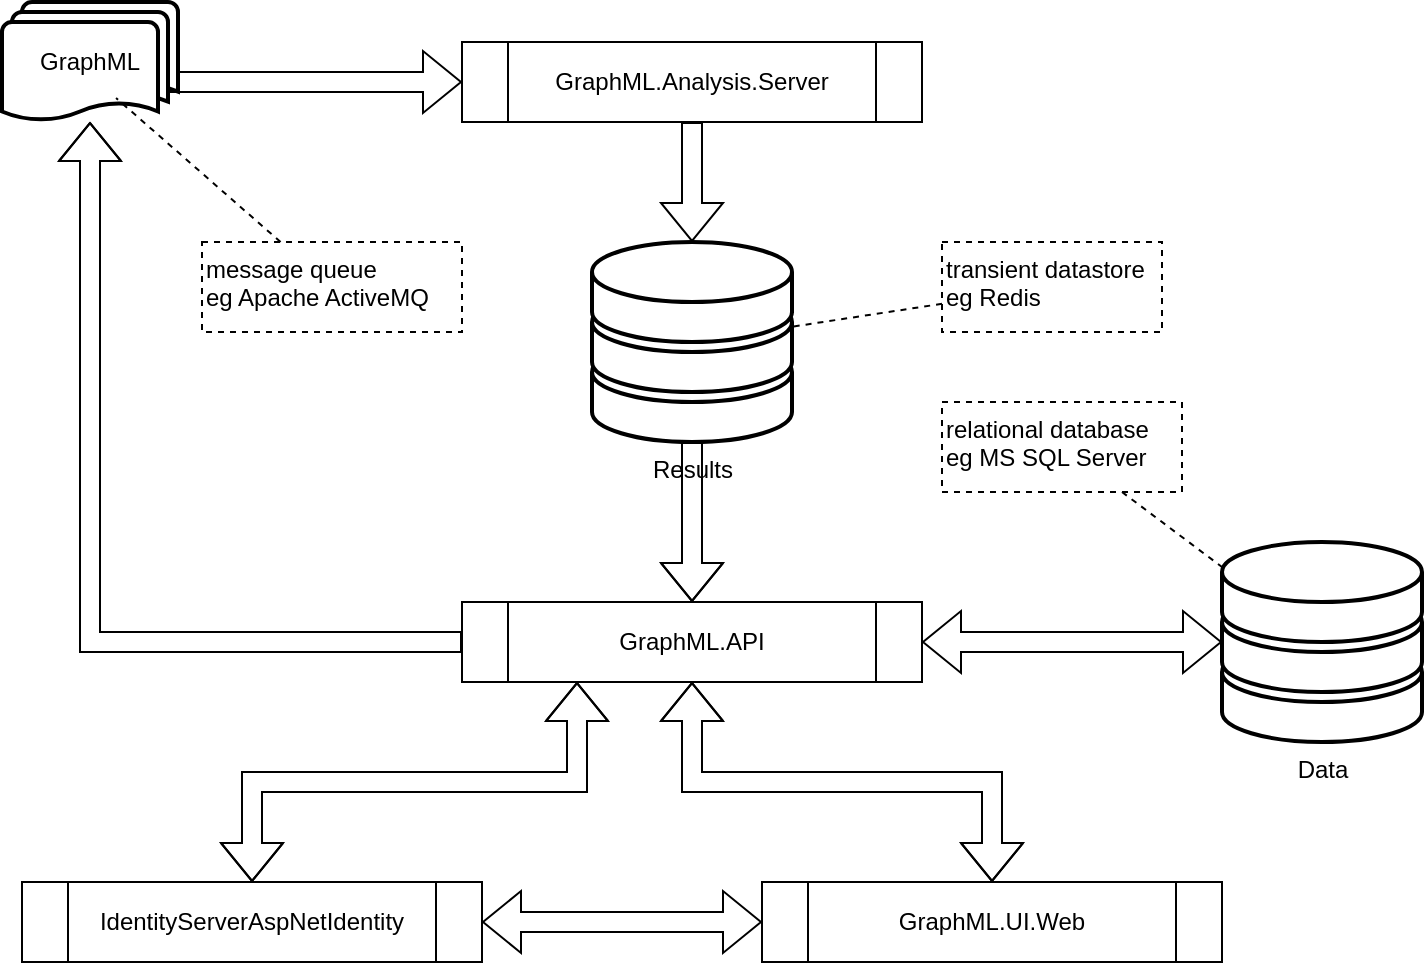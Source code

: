 <mxfile version="13.9.9" type="device" pages="3"><diagram name="Architecture" id="74b105a0-9070-1c63-61bc-23e55f88626e"><mxGraphModel dx="1086" dy="806" grid="1" gridSize="10" guides="1" tooltips="1" connect="1" arrows="1" fold="1" page="1" pageScale="1.5" pageWidth="1169" pageHeight="826" background="none" math="0" shadow="0"><root><mxCell id="0" style=";html=1;"/><mxCell id="1" style=";html=1;" parent="0"/><mxCell id="4cw4bWeLbA19jvqWl-sm-12" style="edgeStyle=orthogonalEdgeStyle;shape=flexArrow;rounded=0;orthogonalLoop=1;jettySize=auto;html=1;fontColor=#000000;" parent="1" source="4cw4bWeLbA19jvqWl-sm-1" target="4cw4bWeLbA19jvqWl-sm-4" edge="1"><mxGeometry relative="1" as="geometry"/></mxCell><mxCell id="4cw4bWeLbA19jvqWl-sm-1" value="GraphML.Analysis.Server" style="shape=process;whiteSpace=wrap;html=1;backgroundOutline=1;" parent="1" vertex="1"><mxGeometry x="310" y="130" width="230" height="40" as="geometry"/></mxCell><mxCell id="4cw4bWeLbA19jvqWl-sm-3" style="edgeStyle=orthogonalEdgeStyle;rounded=0;orthogonalLoop=1;jettySize=auto;html=1;entryX=0;entryY=0.5;entryDx=0;entryDy=0;shape=flexArrow;exitX=0.761;exitY=0.667;exitDx=0;exitDy=0;exitPerimeter=0;" parent="1" source="4cw4bWeLbA19jvqWl-sm-9" target="4cw4bWeLbA19jvqWl-sm-1" edge="1"><mxGeometry relative="1" as="geometry"><mxPoint x="180" y="190" as="sourcePoint"/></mxGeometry></mxCell><mxCell id="4cw4bWeLbA19jvqWl-sm-20" style="edgeStyle=orthogonalEdgeStyle;shape=flexArrow;rounded=0;orthogonalLoop=1;jettySize=auto;html=1;startArrow=none;startFill=0;fontColor=#000000;" parent="1" source="4cw4bWeLbA19jvqWl-sm-4" target="4cw4bWeLbA19jvqWl-sm-16" edge="1"><mxGeometry relative="1" as="geometry"><Array as="points"><mxPoint x="740" y="260"/><mxPoint x="415" y="260"/></Array></mxGeometry></mxCell><mxCell id="4cw4bWeLbA19jvqWl-sm-4" value="Results" style="fontColor=#000000;verticalAlign=top;verticalLabelPosition=bottom;labelPosition=center;align=center;html=1;outlineConnect=0;fillColor=#ffffff;strokeColor=#000000;gradientColor=none;gradientDirection=north;strokeWidth=2;shape=mxgraph.networks.storage;" parent="1" vertex="1"><mxGeometry x="375" y="230" width="100" height="100" as="geometry"/></mxCell><mxCell id="4cw4bWeLbA19jvqWl-sm-9" value="GraphML" style="strokeWidth=2;html=1;shape=mxgraph.flowchart.multi-document;whiteSpace=wrap;fillColor=#ffffff;" parent="1" vertex="1"><mxGeometry x="80" y="110" width="88" height="60" as="geometry"/></mxCell><mxCell id="4cw4bWeLbA19jvqWl-sm-13" value="Data" style="fontColor=#000000;verticalAlign=top;verticalLabelPosition=bottom;labelPosition=center;align=center;html=1;outlineConnect=0;fillColor=#ffffff;strokeColor=#000000;gradientColor=none;gradientDirection=north;strokeWidth=2;shape=mxgraph.networks.storage;" parent="1" vertex="1"><mxGeometry x="690" y="380" width="100" height="100" as="geometry"/></mxCell><mxCell id="4cw4bWeLbA19jvqWl-sm-17" style="edgeStyle=orthogonalEdgeStyle;shape=flexArrow;rounded=0;orthogonalLoop=1;jettySize=auto;html=1;fontColor=#000000;startArrow=block;" parent="1" source="4cw4bWeLbA19jvqWl-sm-15" target="4cw4bWeLbA19jvqWl-sm-16" edge="1"><mxGeometry relative="1" as="geometry"/></mxCell><mxCell id="4cw4bWeLbA19jvqWl-sm-15" value="GraphML.UI.Web" style="shape=process;whiteSpace=wrap;html=1;backgroundOutline=1;" parent="1" vertex="1"><mxGeometry x="460" y="550" width="230" height="40" as="geometry"/></mxCell><mxCell id="4cw4bWeLbA19jvqWl-sm-18" style="edgeStyle=orthogonalEdgeStyle;shape=flexArrow;rounded=0;orthogonalLoop=1;jettySize=auto;html=1;fontColor=#000000;startArrow=block;" parent="1" source="4cw4bWeLbA19jvqWl-sm-16" target="4cw4bWeLbA19jvqWl-sm-13" edge="1"><mxGeometry relative="1" as="geometry"/></mxCell><mxCell id="4cw4bWeLbA19jvqWl-sm-19" style="edgeStyle=orthogonalEdgeStyle;shape=flexArrow;rounded=0;orthogonalLoop=1;jettySize=auto;html=1;startArrow=none;fontColor=#000000;startFill=0;" parent="1" source="4cw4bWeLbA19jvqWl-sm-16" target="4cw4bWeLbA19jvqWl-sm-9" edge="1"><mxGeometry relative="1" as="geometry"/></mxCell><mxCell id="4cw4bWeLbA19jvqWl-sm-16" value="GraphML.API" style="shape=process;whiteSpace=wrap;html=1;backgroundOutline=1;" parent="1" vertex="1"><mxGeometry x="310" y="410" width="230" height="40" as="geometry"/></mxCell><mxCell id="4cw4bWeLbA19jvqWl-sm-22" style="rounded=0;orthogonalLoop=1;jettySize=auto;html=1;startArrow=none;startFill=0;fontColor=#000000;endArrow=none;endFill=0;dashed=1;" parent="1" source="4cw4bWeLbA19jvqWl-sm-21" target="4cw4bWeLbA19jvqWl-sm-4" edge="1"><mxGeometry relative="1" as="geometry"/></mxCell><mxCell id="4cw4bWeLbA19jvqWl-sm-21" value="transient datastore&lt;br&gt;eg&amp;nbsp;Redis" style="text;html=1;strokeColor=#000000;fillColor=none;align=left;verticalAlign=top;whiteSpace=wrap;rounded=0;fontColor=#000000;dashed=1;" parent="1" vertex="1"><mxGeometry x="550" y="230" width="110" height="45" as="geometry"/></mxCell><mxCell id="4cw4bWeLbA19jvqWl-sm-24" style="edgeStyle=none;rounded=0;orthogonalLoop=1;jettySize=auto;html=1;dashed=1;startArrow=none;startFill=0;endArrow=none;endFill=0;fontColor=#000000;" parent="1" source="4cw4bWeLbA19jvqWl-sm-23" target="4cw4bWeLbA19jvqWl-sm-13" edge="1"><mxGeometry relative="1" as="geometry"/></mxCell><mxCell id="4cw4bWeLbA19jvqWl-sm-23" value="relational database&lt;br&gt;eg MS SQL Server" style="text;html=1;strokeColor=#000000;fillColor=none;align=left;verticalAlign=top;whiteSpace=wrap;rounded=0;fontColor=#000000;dashed=1;" parent="1" vertex="1"><mxGeometry x="550" y="310" width="120" height="45" as="geometry"/></mxCell><mxCell id="4cw4bWeLbA19jvqWl-sm-26" style="edgeStyle=none;rounded=0;orthogonalLoop=1;jettySize=auto;html=1;entryX=0.648;entryY=0.8;entryDx=0;entryDy=0;entryPerimeter=0;dashed=1;startArrow=none;startFill=0;endArrow=none;endFill=0;fontColor=#000000;" parent="1" source="4cw4bWeLbA19jvqWl-sm-25" target="4cw4bWeLbA19jvqWl-sm-9" edge="1"><mxGeometry relative="1" as="geometry"/></mxCell><mxCell id="4cw4bWeLbA19jvqWl-sm-25" value="message queue&lt;br&gt;eg Apache ActiveMQ" style="text;html=1;strokeColor=#000000;fillColor=none;align=left;verticalAlign=top;whiteSpace=wrap;rounded=0;fontColor=#000000;dashed=1;" parent="1" vertex="1"><mxGeometry x="180" y="230" width="130" height="45" as="geometry"/></mxCell><mxCell id="yD8GKJ-sssqf7ckWgwBc-1" value="IdentityServerAspNetIdentity" style="shape=process;whiteSpace=wrap;html=1;backgroundOutline=1;" vertex="1" parent="1"><mxGeometry x="90" y="550" width="230" height="40" as="geometry"/></mxCell><mxCell id="yD8GKJ-sssqf7ckWgwBc-2" style="edgeStyle=orthogonalEdgeStyle;shape=flexArrow;rounded=0;orthogonalLoop=1;jettySize=auto;html=1;fontColor=#000000;startArrow=block;exitX=0;exitY=0.5;exitDx=0;exitDy=0;entryX=1;entryY=0.5;entryDx=0;entryDy=0;" edge="1" parent="1" source="4cw4bWeLbA19jvqWl-sm-15" target="yD8GKJ-sssqf7ckWgwBc-1"><mxGeometry relative="1" as="geometry"><mxPoint x="510" y="680" as="sourcePoint"/><mxPoint x="400" y="580" as="targetPoint"/></mxGeometry></mxCell><mxCell id="yD8GKJ-sssqf7ckWgwBc-3" style="edgeStyle=orthogonalEdgeStyle;shape=flexArrow;rounded=0;orthogonalLoop=1;jettySize=auto;html=1;fontColor=#000000;startArrow=block;entryX=0.25;entryY=1;entryDx=0;entryDy=0;exitX=0.5;exitY=0;exitDx=0;exitDy=0;" edge="1" parent="1" source="yD8GKJ-sssqf7ckWgwBc-1" target="4cw4bWeLbA19jvqWl-sm-16"><mxGeometry relative="1" as="geometry"><mxPoint x="555" y="570" as="sourcePoint"/><mxPoint x="445" y="470" as="targetPoint"/></mxGeometry></mxCell></root></mxGraphModel></diagram><diagram id="RwCkiOeULj8BRdA0P-py" name="Analysis-Sequence"><mxGraphModel dx="1086" dy="806" grid="1" gridSize="10" guides="1" tooltips="1" connect="1" arrows="1" fold="1" page="1" pageScale="1" pageWidth="827" pageHeight="1169" math="0" shadow="0"><root><mxCell id="8qcQAuPLvSypkNXsTmN6-0"/><mxCell id="8qcQAuPLvSypkNXsTmN6-1" parent="8qcQAuPLvSypkNXsTmN6-0"/><mxCell id="OrHd0l-CeEnu5tMk-e-q-0" value="GraphML.API" style="shape=umlLifeline;perimeter=lifelinePerimeter;whiteSpace=wrap;html=1;container=1;collapsible=0;recursiveResize=0;outlineConnect=0;rounded=1;shadow=0;comic=0;labelBackgroundColor=none;strokeWidth=1;fontFamily=Verdana;fontSize=12;align=center;" parent="8qcQAuPLvSypkNXsTmN6-1" vertex="1"><mxGeometry x="240" y="80" width="100" height="610" as="geometry"/></mxCell><mxCell id="OrHd0l-CeEnu5tMk-e-q-1" value="" style="html=1;points=[];perimeter=orthogonalPerimeter;rounded=0;shadow=0;comic=0;labelBackgroundColor=none;strokeWidth=1;fontFamily=Verdana;fontSize=12;align=center;" parent="OrHd0l-CeEnu5tMk-e-q-0" vertex="1"><mxGeometry x="45" y="100" width="10" height="480" as="geometry"/></mxCell><mxCell id="OrHd0l-CeEnu5tMk-e-q-2" value="message queue&lt;br&gt;(Apache ActiveMQ)" style="shape=umlLifeline;perimeter=lifelinePerimeter;whiteSpace=wrap;html=1;container=1;collapsible=0;recursiveResize=0;outlineConnect=0;rounded=1;shadow=0;comic=0;labelBackgroundColor=none;strokeWidth=1;fontFamily=Verdana;fontSize=12;align=center;" parent="8qcQAuPLvSypkNXsTmN6-1" vertex="1"><mxGeometry x="510" y="80" width="120" height="580" as="geometry"/></mxCell><mxCell id="OrHd0l-CeEnu5tMk-e-q-3" value="" style="html=1;points=[];perimeter=orthogonalPerimeter;rounded=0;shadow=0;comic=0;labelBackgroundColor=none;strokeWidth=1;fontFamily=Verdana;fontSize=12;align=center;" parent="OrHd0l-CeEnu5tMk-e-q-2" vertex="1"><mxGeometry x="55" y="210" width="10" height="70" as="geometry"/></mxCell><mxCell id="OrHd0l-CeEnu5tMk-e-q-4" value="GraphML.Analysis.Server" style="shape=umlLifeline;perimeter=lifelinePerimeter;whiteSpace=wrap;html=1;container=1;collapsible=0;recursiveResize=0;outlineConnect=0;rounded=1;shadow=0;comic=0;labelBackgroundColor=none;strokeWidth=1;fontFamily=Verdana;fontSize=12;align=center;" parent="8qcQAuPLvSypkNXsTmN6-1" vertex="1"><mxGeometry x="667" y="80" width="160" height="580" as="geometry"/></mxCell><mxCell id="OrHd0l-CeEnu5tMk-e-q-10" value="" style="html=1;points=[];perimeter=orthogonalPerimeter;rounded=0;shadow=0;comic=0;labelBackgroundColor=none;strokeWidth=1;fontFamily=Verdana;fontSize=12;align=center;" parent="OrHd0l-CeEnu5tMk-e-q-4" vertex="1"><mxGeometry x="75" y="220" width="10" height="105" as="geometry"/></mxCell><mxCell id="OrHd0l-CeEnu5tMk-e-q-5" value="analysis module&lt;br&gt;(SNA et al)" style="shape=umlLifeline;perimeter=lifelinePerimeter;whiteSpace=wrap;html=1;container=1;collapsible=0;recursiveResize=0;outlineConnect=0;rounded=1;shadow=0;comic=0;labelBackgroundColor=none;strokeWidth=1;fontFamily=Verdana;fontSize=12;align=center;" parent="8qcQAuPLvSypkNXsTmN6-1" vertex="1"><mxGeometry x="870" y="80" width="115" height="580" as="geometry"/></mxCell><mxCell id="OrHd0l-CeEnu5tMk-e-q-17" value="" style="html=1;points=[];perimeter=orthogonalPerimeter;rounded=0;shadow=0;comic=0;labelBackgroundColor=none;strokeColor=#000000;strokeWidth=1;fillColor=#FFFFFF;fontFamily=Verdana;fontSize=12;fontColor=#000000;align=center;" parent="OrHd0l-CeEnu5tMk-e-q-5" vertex="1"><mxGeometry x="52.5" y="300" width="10" height="130" as="geometry"/></mxCell><mxCell id="OrHd0l-CeEnu5tMk-e-q-6" value="datastore&lt;br&gt;(MS SQl Server)" style="shape=umlLifeline;perimeter=lifelinePerimeter;whiteSpace=wrap;html=1;container=1;collapsible=0;recursiveResize=0;outlineConnect=0;rounded=1;shadow=0;comic=0;labelBackgroundColor=none;strokeWidth=1;fontFamily=Verdana;fontSize=12;align=center;" parent="8qcQAuPLvSypkNXsTmN6-1" vertex="1"><mxGeometry x="360" y="80" width="130" height="580" as="geometry"/></mxCell><mxCell id="OrHd0l-CeEnu5tMk-e-q-37" value="" style="html=1;points=[];perimeter=orthogonalPerimeter;rounded=0;shadow=0;comic=0;labelBackgroundColor=none;strokeWidth=1;fontFamily=Verdana;fontSize=12;align=center;" parent="OrHd0l-CeEnu5tMk-e-q-6" vertex="1"><mxGeometry x="60" y="110" width="10" height="60" as="geometry"/></mxCell><mxCell id="OrHd0l-CeEnu5tMk-e-q-46" value="" style="html=1;points=[];perimeter=orthogonalPerimeter;rounded=0;shadow=0;comic=0;labelBackgroundColor=none;strokeWidth=1;fontFamily=Verdana;fontSize=12;align=center;" parent="OrHd0l-CeEnu5tMk-e-q-6" vertex="1"><mxGeometry x="60" y="335" width="10" height="65" as="geometry"/></mxCell><mxCell id="OrHd0l-CeEnu5tMk-e-q-8" value="GraphML.UI.Web" style="shape=umlLifeline;perimeter=lifelinePerimeter;whiteSpace=wrap;html=1;container=1;collapsible=0;recursiveResize=0;outlineConnect=0;rounded=1;shadow=0;comic=0;labelBackgroundColor=none;strokeWidth=1;fontFamily=Verdana;fontSize=12;align=center;" parent="8qcQAuPLvSypkNXsTmN6-1" vertex="1"><mxGeometry x="80" y="80" width="130" height="610" as="geometry"/></mxCell><mxCell id="OrHd0l-CeEnu5tMk-e-q-9" value="" style="html=1;points=[];perimeter=orthogonalPerimeter;rounded=0;shadow=0;comic=0;labelBackgroundColor=none;strokeWidth=1;fontFamily=Verdana;fontSize=12;align=center;" parent="OrHd0l-CeEnu5tMk-e-q-8" vertex="1"><mxGeometry x="60" y="100" width="10" height="480" as="geometry"/></mxCell><mxCell id="OrHd0l-CeEnu5tMk-e-q-11" value="" style="html=1;verticalAlign=bottom;endArrow=block;labelBackgroundColor=none;fontFamily=Verdana;fontSize=12;edgeStyle=elbowEdgeStyle;elbow=vertical;" parent="8qcQAuPLvSypkNXsTmN6-1" source="OrHd0l-CeEnu5tMk-e-q-3" target="OrHd0l-CeEnu5tMk-e-q-10" edge="1"><mxGeometry relative="1" as="geometry"><mxPoint x="630" y="220" as="sourcePoint"/><Array as="points"><mxPoint x="670" y="353"/><mxPoint x="700" y="340"/><mxPoint x="660" y="330"/><mxPoint x="650" y="310"/><mxPoint x="660" y="290"/><mxPoint x="580" y="220"/></Array></mxGeometry></mxCell><mxCell id="OrHd0l-CeEnu5tMk-e-q-56" value="retrieve job" style="edgeLabel;html=1;align=center;verticalAlign=middle;resizable=0;points=[];" parent="OrHd0l-CeEnu5tMk-e-q-11" vertex="1" connectable="0"><mxGeometry x="0.517" relative="1" as="geometry"><mxPoint x="-34.67" y="-13" as="offset"/></mxGeometry></mxCell><mxCell id="OrHd0l-CeEnu5tMk-e-q-18" value="" style="html=1;verticalAlign=bottom;endArrow=block;entryX=0;entryY=0;labelBackgroundColor=none;fontFamily=Verdana;fontSize=12;exitX=1.05;exitY=0.778;exitDx=0;exitDy=0;exitPerimeter=0;" parent="8qcQAuPLvSypkNXsTmN6-1" source="OrHd0l-CeEnu5tMk-e-q-10" target="OrHd0l-CeEnu5tMk-e-q-17" edge="1"><mxGeometry relative="1" as="geometry"><mxPoint x="790" y="450" as="sourcePoint"/><Array as="points"/></mxGeometry></mxCell><mxCell id="OrHd0l-CeEnu5tMk-e-q-57" value="run job" style="edgeLabel;html=1;align=center;verticalAlign=middle;resizable=0;points=[];" parent="OrHd0l-CeEnu5tMk-e-q-18" vertex="1" connectable="0"><mxGeometry x="0.363" y="-1" relative="1" as="geometry"><mxPoint x="-28.34" y="-11.54" as="offset"/></mxGeometry></mxCell><mxCell id="OrHd0l-CeEnu5tMk-e-q-23" value="" style="html=1;verticalAlign=bottom;endArrow=block;entryX=0;entryY=0;labelBackgroundColor=none;fontFamily=Verdana;fontSize=12;edgeStyle=elbowEdgeStyle;elbow=vertical;" parent="8qcQAuPLvSypkNXsTmN6-1" source="OrHd0l-CeEnu5tMk-e-q-9" target="OrHd0l-CeEnu5tMk-e-q-1" edge="1"><mxGeometry relative="1" as="geometry"><mxPoint x="220" y="190" as="sourcePoint"/></mxGeometry></mxCell><mxCell id="OrHd0l-CeEnu5tMk-e-q-51" value="submit job" style="edgeLabel;html=1;align=center;verticalAlign=middle;resizable=0;points=[];" parent="OrHd0l-CeEnu5tMk-e-q-23" vertex="1" connectable="0"><mxGeometry x="0.116" y="-1" relative="1" as="geometry"><mxPoint x="-12.83" y="-10.9" as="offset"/></mxGeometry></mxCell><mxCell id="OrHd0l-CeEnu5tMk-e-q-38" value="" style="html=1;verticalAlign=bottom;endArrow=block;labelBackgroundColor=none;fontFamily=Verdana;fontSize=12;edgeStyle=elbowEdgeStyle;elbow=vertical;entryX=0;entryY=0.063;entryDx=0;entryDy=0;entryPerimeter=0;" parent="8qcQAuPLvSypkNXsTmN6-1" source="OrHd0l-CeEnu5tMk-e-q-1" target="OrHd0l-CeEnu5tMk-e-q-37" edge="1"><mxGeometry relative="1" as="geometry"><mxPoint x="160" y="190.056" as="sourcePoint"/><mxPoint x="295" y="190.0" as="targetPoint"/></mxGeometry></mxCell><mxCell id="OrHd0l-CeEnu5tMk-e-q-52" value="get data" style="edgeLabel;html=1;align=center;verticalAlign=middle;resizable=0;points=[];" parent="OrHd0l-CeEnu5tMk-e-q-38" vertex="1" connectable="0"><mxGeometry x="-0.241" y="1" relative="1" as="geometry"><mxPoint x="17.41" y="-12.69" as="offset"/></mxGeometry></mxCell><mxCell id="OrHd0l-CeEnu5tMk-e-q-40" value="" style="html=1;verticalAlign=bottom;endArrow=block;labelBackgroundColor=none;fontFamily=Verdana;fontSize=12;" parent="8qcQAuPLvSypkNXsTmN6-1" source="OrHd0l-CeEnu5tMk-e-q-37" target="OrHd0l-CeEnu5tMk-e-q-1" edge="1"><mxGeometry relative="1" as="geometry"><mxPoint x="340.0" y="380.0" as="sourcePoint"/><mxPoint x="502.69" y="380.0" as="targetPoint"/><Array as="points"><mxPoint x="370" y="230"/></Array></mxGeometry></mxCell><mxCell id="OrHd0l-CeEnu5tMk-e-q-53" value="data" style="edgeLabel;html=1;align=center;verticalAlign=middle;resizable=0;points=[];" parent="OrHd0l-CeEnu5tMk-e-q-40" vertex="1" connectable="0"><mxGeometry x="0.009" relative="1" as="geometry"><mxPoint y="-10" as="offset"/></mxGeometry></mxCell><mxCell id="OrHd0l-CeEnu5tMk-e-q-42" value="" style="html=1;verticalAlign=bottom;endArrow=block;labelBackgroundColor=none;fontFamily=Verdana;fontSize=12;" parent="8qcQAuPLvSypkNXsTmN6-1" source="OrHd0l-CeEnu5tMk-e-q-1" target="OrHd0l-CeEnu5tMk-e-q-3" edge="1"><mxGeometry relative="1" as="geometry"><mxPoint x="295" y="260" as="sourcePoint"/><mxPoint x="569.5" y="260" as="targetPoint"/><Array as="points"><mxPoint x="340" y="290"/><mxPoint x="440" y="290"/></Array></mxGeometry></mxCell><mxCell id="OrHd0l-CeEnu5tMk-e-q-54" value="submit job" style="edgeLabel;html=1;align=center;verticalAlign=middle;resizable=0;points=[];" parent="OrHd0l-CeEnu5tMk-e-q-42" vertex="1" connectable="0"><mxGeometry x="-0.413" y="-1" relative="1" as="geometry"><mxPoint y="-11" as="offset"/></mxGeometry></mxCell><mxCell id="OrHd0l-CeEnu5tMk-e-q-43" value="" style="html=1;verticalAlign=bottom;endArrow=block;labelBackgroundColor=none;fontFamily=Verdana;fontSize=12;edgeStyle=elbowEdgeStyle;elbow=vertical;entryX=1.04;entryY=0.324;entryDx=0;entryDy=0;entryPerimeter=0;" parent="8qcQAuPLvSypkNXsTmN6-1" source="OrHd0l-CeEnu5tMk-e-q-10" target="OrHd0l-CeEnu5tMk-e-q-3" edge="1"><mxGeometry relative="1" as="geometry"><mxPoint x="585" y="320" as="sourcePoint"/><Array as="points"><mxPoint x="660" y="313"/><mxPoint x="660" y="320"/><mxPoint x="670" y="300"/><mxPoint x="590" y="230"/></Array><mxPoint x="765" y="320" as="targetPoint"/></mxGeometry></mxCell><mxCell id="OrHd0l-CeEnu5tMk-e-q-55" value="poll for job" style="edgeLabel;html=1;align=center;verticalAlign=middle;resizable=0;points=[];" parent="OrHd0l-CeEnu5tMk-e-q-43" vertex="1" connectable="0"><mxGeometry x="-0.117" y="-1" relative="1" as="geometry"><mxPoint x="-1.67" y="-12" as="offset"/></mxGeometry></mxCell><mxCell id="OrHd0l-CeEnu5tMk-e-q-44" value="result datastore&lt;br&gt;(Redis)" style="shape=umlLifeline;perimeter=lifelinePerimeter;whiteSpace=wrap;html=1;container=1;collapsible=0;recursiveResize=0;outlineConnect=0;rounded=1;shadow=0;comic=0;labelBackgroundColor=none;strokeWidth=1;fontFamily=Verdana;fontSize=12;align=center;" parent="8qcQAuPLvSypkNXsTmN6-1" vertex="1"><mxGeometry x="1020" y="80" width="115" height="580" as="geometry"/></mxCell><mxCell id="OrHd0l-CeEnu5tMk-e-q-45" value="" style="html=1;points=[];perimeter=orthogonalPerimeter;rounded=0;shadow=0;comic=0;labelBackgroundColor=none;strokeColor=#000000;strokeWidth=1;fillColor=#FFFFFF;fontFamily=Verdana;fontSize=12;fontColor=#000000;align=center;" parent="OrHd0l-CeEnu5tMk-e-q-44" vertex="1"><mxGeometry x="52.5" y="400" width="10" height="160" as="geometry"/></mxCell><mxCell id="OrHd0l-CeEnu5tMk-e-q-47" style="edgeStyle=orthogonalEdgeStyle;rounded=0;orthogonalLoop=1;jettySize=auto;html=1;" parent="8qcQAuPLvSypkNXsTmN6-1" source="OrHd0l-CeEnu5tMk-e-q-17" target="OrHd0l-CeEnu5tMk-e-q-46" edge="1"><mxGeometry relative="1" as="geometry"><Array as="points"><mxPoint x="660" y="420"/><mxPoint x="660" y="420"/></Array></mxGeometry></mxCell><mxCell id="OrHd0l-CeEnu5tMk-e-q-58" value="get data" style="edgeLabel;html=1;align=center;verticalAlign=middle;resizable=0;points=[];" parent="OrHd0l-CeEnu5tMk-e-q-47" vertex="1" connectable="0"><mxGeometry x="-0.797" y="-1" relative="1" as="geometry"><mxPoint x="-32.5" y="-14" as="offset"/></mxGeometry></mxCell><mxCell id="OrHd0l-CeEnu5tMk-e-q-49" style="edgeStyle=orthogonalEdgeStyle;rounded=0;orthogonalLoop=1;jettySize=auto;html=1;" parent="8qcQAuPLvSypkNXsTmN6-1" source="OrHd0l-CeEnu5tMk-e-q-46" target="OrHd0l-CeEnu5tMk-e-q-17" edge="1"><mxGeometry relative="1" as="geometry"><Array as="points"><mxPoint x="820" y="460"/><mxPoint x="820" y="460"/></Array></mxGeometry></mxCell><mxCell id="OrHd0l-CeEnu5tMk-e-q-59" value="data" style="edgeLabel;html=1;align=center;verticalAlign=middle;resizable=0;points=[];" parent="OrHd0l-CeEnu5tMk-e-q-49" vertex="1" connectable="0"><mxGeometry x="0.607" relative="1" as="geometry"><mxPoint x="14.17" y="-10" as="offset"/></mxGeometry></mxCell><mxCell id="OrHd0l-CeEnu5tMk-e-q-60" style="edgeStyle=orthogonalEdgeStyle;rounded=0;orthogonalLoop=1;jettySize=auto;html=1;" parent="8qcQAuPLvSypkNXsTmN6-1" source="OrHd0l-CeEnu5tMk-e-q-17" target="OrHd0l-CeEnu5tMk-e-q-45" edge="1"><mxGeometry relative="1" as="geometry"><Array as="points"><mxPoint x="1010" y="490"/><mxPoint x="1010" y="490"/></Array></mxGeometry></mxCell><mxCell id="OrHd0l-CeEnu5tMk-e-q-61" value="result" style="edgeLabel;html=1;align=center;verticalAlign=middle;resizable=0;points=[];" parent="OrHd0l-CeEnu5tMk-e-q-60" vertex="1" connectable="0"><mxGeometry x="0.13" relative="1" as="geometry"><mxPoint x="-1.55" y="-10" as="offset"/></mxGeometry></mxCell><mxCell id="OrHd0l-CeEnu5tMk-e-q-62" style="edgeStyle=orthogonalEdgeStyle;rounded=0;orthogonalLoop=1;jettySize=auto;html=1;" parent="8qcQAuPLvSypkNXsTmN6-1" source="OrHd0l-CeEnu5tMk-e-q-9" target="OrHd0l-CeEnu5tMk-e-q-1" edge="1"><mxGeometry relative="1" as="geometry"><Array as="points"><mxPoint x="230" y="550"/><mxPoint x="230" y="550"/></Array></mxGeometry></mxCell><mxCell id="OrHd0l-CeEnu5tMk-e-q-63" value="poll for result" style="edgeLabel;html=1;align=center;verticalAlign=middle;resizable=0;points=[];" parent="OrHd0l-CeEnu5tMk-e-q-62" vertex="1" connectable="0"><mxGeometry x="0.919" relative="1" as="geometry"><mxPoint x="-69.17" y="-10" as="offset"/></mxGeometry></mxCell><mxCell id="OrHd0l-CeEnu5tMk-e-q-64" style="edgeStyle=orthogonalEdgeStyle;rounded=0;orthogonalLoop=1;jettySize=auto;html=1;" parent="8qcQAuPLvSypkNXsTmN6-1" source="OrHd0l-CeEnu5tMk-e-q-45" target="OrHd0l-CeEnu5tMk-e-q-1" edge="1"><mxGeometry relative="1" as="geometry"><Array as="points"><mxPoint x="890" y="620"/><mxPoint x="890" y="620"/></Array></mxGeometry></mxCell><mxCell id="OrHd0l-CeEnu5tMk-e-q-65" value="result" style="edgeLabel;html=1;align=center;verticalAlign=middle;resizable=0;points=[];" parent="OrHd0l-CeEnu5tMk-e-q-64" vertex="1" connectable="0"><mxGeometry x="-0.888" relative="1" as="geometry"><mxPoint x="-9.07" y="-10" as="offset"/></mxGeometry></mxCell><mxCell id="OrHd0l-CeEnu5tMk-e-q-66" style="edgeStyle=orthogonalEdgeStyle;rounded=0;orthogonalLoop=1;jettySize=auto;html=1;" parent="8qcQAuPLvSypkNXsTmN6-1" source="OrHd0l-CeEnu5tMk-e-q-1" target="OrHd0l-CeEnu5tMk-e-q-45" edge="1"><mxGeometry relative="1" as="geometry"><mxPoint x="330" y="550" as="sourcePoint"/><mxPoint x="465" y="550" as="targetPoint"/><Array as="points"><mxPoint x="700" y="580"/><mxPoint x="700" y="580"/></Array></mxGeometry></mxCell><mxCell id="OrHd0l-CeEnu5tMk-e-q-67" value="poll for result" style="edgeLabel;html=1;align=center;verticalAlign=middle;resizable=0;points=[];" parent="OrHd0l-CeEnu5tMk-e-q-66" vertex="1" connectable="0"><mxGeometry x="0.919" relative="1" as="geometry"><mxPoint x="-30.83" y="-10" as="offset"/></mxGeometry></mxCell><mxCell id="OrHd0l-CeEnu5tMk-e-q-68" style="edgeStyle=orthogonalEdgeStyle;rounded=0;orthogonalLoop=1;jettySize=auto;html=1;" parent="8qcQAuPLvSypkNXsTmN6-1" source="OrHd0l-CeEnu5tMk-e-q-1" target="OrHd0l-CeEnu5tMk-e-q-9" edge="1"><mxGeometry relative="1" as="geometry"><Array as="points"><mxPoint x="250" y="640"/><mxPoint x="250" y="640"/></Array></mxGeometry></mxCell><mxCell id="OrHd0l-CeEnu5tMk-e-q-69" value="result" style="edgeLabel;html=1;align=center;verticalAlign=middle;resizable=0;points=[];" parent="OrHd0l-CeEnu5tMk-e-q-68" vertex="1" connectable="0"><mxGeometry x="-0.198" relative="1" as="geometry"><mxPoint x="-20.83" y="-10" as="offset"/></mxGeometry></mxCell></root></mxGraphModel></diagram><diagram id="_JRH0dNyV3RiLCmKIHAS" name="Overview"><mxGraphModel dx="1278" dy="948" grid="1" gridSize="10" guides="1" tooltips="1" connect="1" arrows="1" fold="1" page="1" pageScale="1" pageWidth="1169" pageHeight="827" math="0" shadow="0"><root><mxCell id="CjqPsVbsuJnHcn6kMst2-0"/><mxCell id="CjqPsVbsuJnHcn6kMst2-1" parent="CjqPsVbsuJnHcn6kMst2-0"/><mxCell id="C_ETESziKIDGCVX1kvb3-0" style="edgeStyle=orthogonalEdgeStyle;shape=flexArrow;rounded=0;orthogonalLoop=1;jettySize=auto;html=1;fontColor=#000000;entryX=0.5;entryY=0;entryDx=0;entryDy=0;" edge="1" parent="CjqPsVbsuJnHcn6kMst2-1" source="C_ETESziKIDGCVX1kvb3-1" target="C_ETESziKIDGCVX1kvb3-21"><mxGeometry relative="1" as="geometry"><mxPoint x="505" y="260" as="targetPoint"/></mxGeometry></mxCell><mxCell id="C_ETESziKIDGCVX1kvb3-1" value="GraphML.Analysis.Server" style="shape=process;whiteSpace=wrap;html=1;backgroundOutline=1;" vertex="1" parent="CjqPsVbsuJnHcn6kMst2-1"><mxGeometry x="390" y="160" width="230" height="40" as="geometry"/></mxCell><mxCell id="C_ETESziKIDGCVX1kvb3-2" style="edgeStyle=orthogonalEdgeStyle;rounded=0;orthogonalLoop=1;jettySize=auto;html=1;entryX=0;entryY=0.5;entryDx=0;entryDy=0;shape=flexArrow;exitX=1;exitY=0.5;exitDx=0;exitDy=0;" edge="1" parent="CjqPsVbsuJnHcn6kMst2-1" source="C_ETESziKIDGCVX1kvb3-22" target="C_ETESziKIDGCVX1kvb3-1"><mxGeometry relative="1" as="geometry"><mxPoint x="300" y="180" as="sourcePoint"/></mxGeometry></mxCell><mxCell id="C_ETESziKIDGCVX1kvb3-7" style="edgeStyle=orthogonalEdgeStyle;shape=flexArrow;rounded=0;orthogonalLoop=1;jettySize=auto;html=1;fontColor=#000000;startArrow=block;" edge="1" parent="CjqPsVbsuJnHcn6kMst2-1" source="C_ETESziKIDGCVX1kvb3-8" target="C_ETESziKIDGCVX1kvb3-11"><mxGeometry relative="1" as="geometry"/></mxCell><mxCell id="C_ETESziKIDGCVX1kvb3-8" value="GraphML.UI.Web&lt;br&gt;[5002]" style="shape=process;whiteSpace=wrap;html=1;backgroundOutline=1;" vertex="1" parent="CjqPsVbsuJnHcn6kMst2-1"><mxGeometry x="540" y="580" width="230" height="40" as="geometry"/></mxCell><mxCell id="C_ETESziKIDGCVX1kvb3-9" style="edgeStyle=orthogonalEdgeStyle;shape=flexArrow;rounded=0;orthogonalLoop=1;jettySize=auto;html=1;fontColor=#000000;startArrow=block;entryX=0;entryY=0.5;entryDx=0;entryDy=0;" edge="1" parent="CjqPsVbsuJnHcn6kMst2-1" source="C_ETESziKIDGCVX1kvb3-11" target="C_ETESziKIDGCVX1kvb3-24"><mxGeometry relative="1" as="geometry"><mxPoint x="770" y="460" as="targetPoint"/></mxGeometry></mxCell><mxCell id="C_ETESziKIDGCVX1kvb3-10" style="edgeStyle=orthogonalEdgeStyle;shape=flexArrow;rounded=0;orthogonalLoop=1;jettySize=auto;html=1;startArrow=none;fontColor=#000000;startFill=0;entryX=0.5;entryY=1;entryDx=0;entryDy=0;" edge="1" parent="CjqPsVbsuJnHcn6kMst2-1" source="C_ETESziKIDGCVX1kvb3-11" target="C_ETESziKIDGCVX1kvb3-22"><mxGeometry relative="1" as="geometry"><mxPoint x="204" y="270" as="targetPoint"/></mxGeometry></mxCell><mxCell id="C_ETESziKIDGCVX1kvb3-11" value="GraphML.API&lt;br&gt;[5001]" style="shape=process;whiteSpace=wrap;html=1;backgroundOutline=1;" vertex="1" parent="CjqPsVbsuJnHcn6kMst2-1"><mxGeometry x="390" y="440" width="230" height="40" as="geometry"/></mxCell><mxCell id="C_ETESziKIDGCVX1kvb3-18" value="IdentityServerAspNetIdentity&lt;br&gt;[44387]" style="shape=process;whiteSpace=wrap;html=1;backgroundOutline=1;" vertex="1" parent="CjqPsVbsuJnHcn6kMst2-1"><mxGeometry x="170" y="580" width="230" height="40" as="geometry"/></mxCell><mxCell id="C_ETESziKIDGCVX1kvb3-19" style="edgeStyle=orthogonalEdgeStyle;shape=flexArrow;rounded=0;orthogonalLoop=1;jettySize=auto;html=1;fontColor=#000000;startArrow=block;exitX=0;exitY=0.5;exitDx=0;exitDy=0;entryX=1;entryY=0.5;entryDx=0;entryDy=0;" edge="1" parent="CjqPsVbsuJnHcn6kMst2-1" source="C_ETESziKIDGCVX1kvb3-8" target="C_ETESziKIDGCVX1kvb3-18"><mxGeometry relative="1" as="geometry"><mxPoint x="590" y="710" as="sourcePoint"/><mxPoint x="480" y="610" as="targetPoint"/></mxGeometry></mxCell><mxCell id="C_ETESziKIDGCVX1kvb3-20" style="edgeStyle=orthogonalEdgeStyle;shape=flexArrow;rounded=0;orthogonalLoop=1;jettySize=auto;html=1;fontColor=#000000;startArrow=block;entryX=0.25;entryY=1;entryDx=0;entryDy=0;exitX=0.5;exitY=0;exitDx=0;exitDy=0;" edge="1" parent="CjqPsVbsuJnHcn6kMst2-1" source="C_ETESziKIDGCVX1kvb3-18" target="C_ETESziKIDGCVX1kvb3-11"><mxGeometry relative="1" as="geometry"><mxPoint x="635" y="600" as="sourcePoint"/><mxPoint x="525" y="500" as="targetPoint"/></mxGeometry></mxCell><mxCell id="C_ETESziKIDGCVX1kvb3-21" value="Redis&lt;br&gt;[6379]" style="shape=process;whiteSpace=wrap;html=1;backgroundOutline=1;" vertex="1" parent="CjqPsVbsuJnHcn6kMst2-1"><mxGeometry x="390" y="305" width="230" height="40" as="geometry"/></mxCell><mxCell id="C_ETESziKIDGCVX1kvb3-22" value="&lt;span style=&quot;text-align: left&quot;&gt;Apache ActiveMQ&lt;/span&gt;&lt;br&gt;[61616]" style="shape=process;whiteSpace=wrap;html=1;backgroundOutline=1;" vertex="1" parent="CjqPsVbsuJnHcn6kMst2-1"><mxGeometry x="60" y="160" width="230" height="40" as="geometry"/></mxCell><mxCell id="C_ETESziKIDGCVX1kvb3-24" value="Microsoft SQL Server&lt;br&gt;[1443]" style="shape=process;whiteSpace=wrap;html=1;backgroundOutline=1;" vertex="1" parent="CjqPsVbsuJnHcn6kMst2-1"><mxGeometry x="770" y="440" width="230" height="40" as="geometry"/></mxCell><mxCell id="C_ETESziKIDGCVX1kvb3-25" style="edgeStyle=orthogonalEdgeStyle;shape=flexArrow;rounded=0;orthogonalLoop=1;jettySize=auto;html=1;fontColor=#000000;exitX=0.5;exitY=1;exitDx=0;exitDy=0;entryX=0.5;entryY=0;entryDx=0;entryDy=0;" edge="1" parent="CjqPsVbsuJnHcn6kMst2-1" source="C_ETESziKIDGCVX1kvb3-21" target="C_ETESziKIDGCVX1kvb3-11"><mxGeometry relative="1" as="geometry"><mxPoint x="500" y="370" as="sourcePoint"/><mxPoint x="500" y="430" as="targetPoint"/></mxGeometry></mxCell><mxCell id="C_ETESziKIDGCVX1kvb3-29" style="edgeStyle=orthogonalEdgeStyle;rounded=0;orthogonalLoop=1;jettySize=auto;html=1;entryX=1;entryY=0.5;entryDx=0;entryDy=0;dashed=1;endArrow=none;endFill=0;" edge="1" parent="CjqPsVbsuJnHcn6kMst2-1" source="C_ETESziKIDGCVX1kvb3-26" target="C_ETESziKIDGCVX1kvb3-21"><mxGeometry relative="1" as="geometry"/></mxCell><mxCell id="C_ETESziKIDGCVX1kvb3-26" value="Redis Commander&lt;br&gt;[8080]" style="shape=process;whiteSpace=wrap;html=1;backgroundOutline=1;" vertex="1" parent="CjqPsVbsuJnHcn6kMst2-1"><mxGeometry x="770" y="305" width="230" height="40" as="geometry"/></mxCell><mxCell id="C_ETESziKIDGCVX1kvb3-28" style="edgeStyle=orthogonalEdgeStyle;rounded=0;orthogonalLoop=1;jettySize=auto;html=1;entryX=0.5;entryY=0;entryDx=0;entryDy=0;endArrow=none;endFill=0;dashed=1;" edge="1" parent="CjqPsVbsuJnHcn6kMst2-1" source="C_ETESziKIDGCVX1kvb3-27" target="C_ETESziKIDGCVX1kvb3-22"><mxGeometry relative="1" as="geometry"/></mxCell><mxCell id="C_ETESziKIDGCVX1kvb3-27" value="&lt;span style=&quot;text-align: left&quot;&gt;Apache ActiveMQ console&lt;/span&gt;&lt;br&gt;[8161]" style="shape=process;whiteSpace=wrap;html=1;backgroundOutline=1;" vertex="1" parent="CjqPsVbsuJnHcn6kMst2-1"><mxGeometry x="60" y="70" width="230" height="40" as="geometry"/></mxCell></root></mxGraphModel></diagram></mxfile>